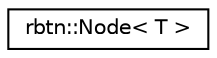 digraph "Graphical Class Hierarchy"
{
  edge [fontname="Helvetica",fontsize="10",labelfontname="Helvetica",labelfontsize="10"];
  node [fontname="Helvetica",fontsize="10",shape=record];
  rankdir="LR";
  Node1 [label="rbtn::Node\< T \>",height=0.2,width=0.4,color="black", fillcolor="white", style="filled",URL="$classrbtn_1_1_node.html"];
}
